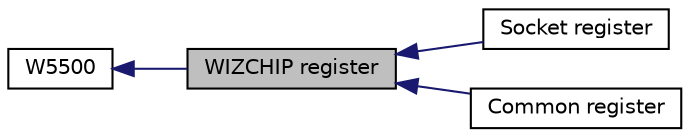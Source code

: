 digraph "WIZCHIP register"
{
  edge [fontname="Helvetica",fontsize="10",labelfontname="Helvetica",labelfontsize="10"];
  node [fontname="Helvetica",fontsize="10",shape=record];
  rankdir=LR;
  Node1 [label="W5500",height=0.2,width=0.4,color="black", fillcolor="white", style="filled",URL="$group___w5500.html",tooltip="WHIZCHIP register defines and I/O functions of W5500. "];
  Node0 [label="WIZCHIP register",height=0.2,width=0.4,color="black", fillcolor="grey75", style="filled" fontcolor="black"];
  Node3 [label="Socket register",height=0.2,width=0.4,color="black", fillcolor="white", style="filled",URL="$group___socket__register__group.html",tooltip="Socket register group.  Socket register configures and control SOCKETn which is necessary to data com..."];
  Node2 [label="Common register",height=0.2,width=0.4,color="black", fillcolor="white", style="filled",URL="$group___common__register__group.html",tooltip="Common register group  It set the basic for the networking  It set the configuration such as interrup..."];
  Node1->Node0 [shape=plaintext, color="midnightblue", dir="back", style="solid"];
  Node0->Node2 [shape=plaintext, color="midnightblue", dir="back", style="solid"];
  Node0->Node3 [shape=plaintext, color="midnightblue", dir="back", style="solid"];
}
